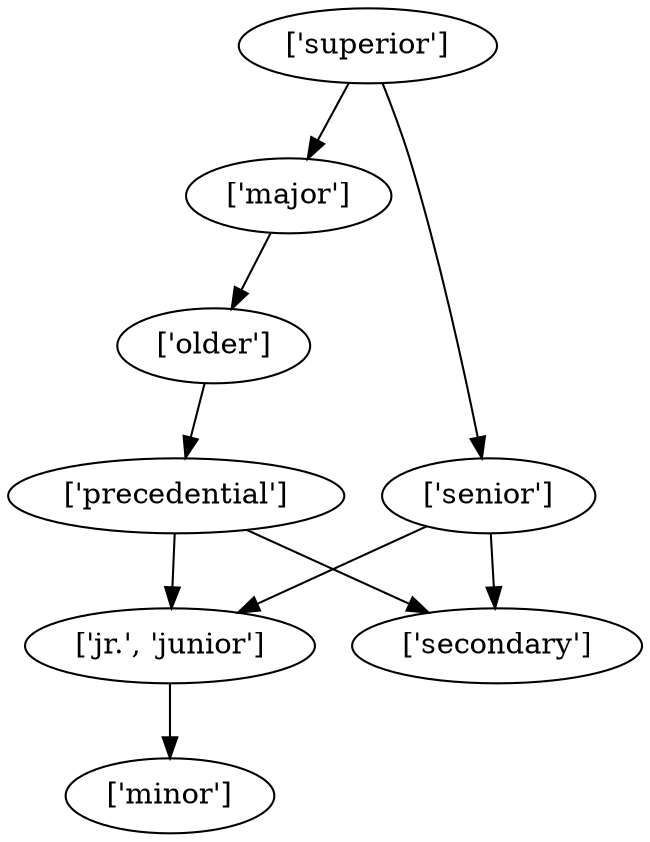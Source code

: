 strict digraph  {
	"['major']" -> "['older']";
	"['older']" -> "['precedential']";
	"['superior']" -> "['major']";
	"['superior']" -> "['senior']";
	"['senior']" -> "['jr.', 'junior']";
	"['senior']" -> "['secondary']";
	"['jr.', 'junior']" -> "['minor']";
	"['precedential']" -> "['jr.', 'junior']";
	"['precedential']" -> "['secondary']";
}
